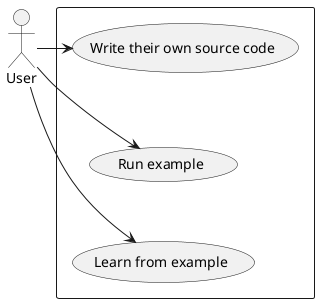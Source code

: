 @startuml use-cases-frontend

skinparam monochrome true

:User: as user

rectangle {
  (Learn from example) as learn
  (Run example) as run
  (Write their own source code) as write
  ' (Create multiple files) as create
  learn -[hidden]up-> run
  run -[hidden]up-> write
  ' write -[hidden]up-> create
}

user --right-> learn
user --right-> run
user --right-> write
' user --right-> create

@enduml
